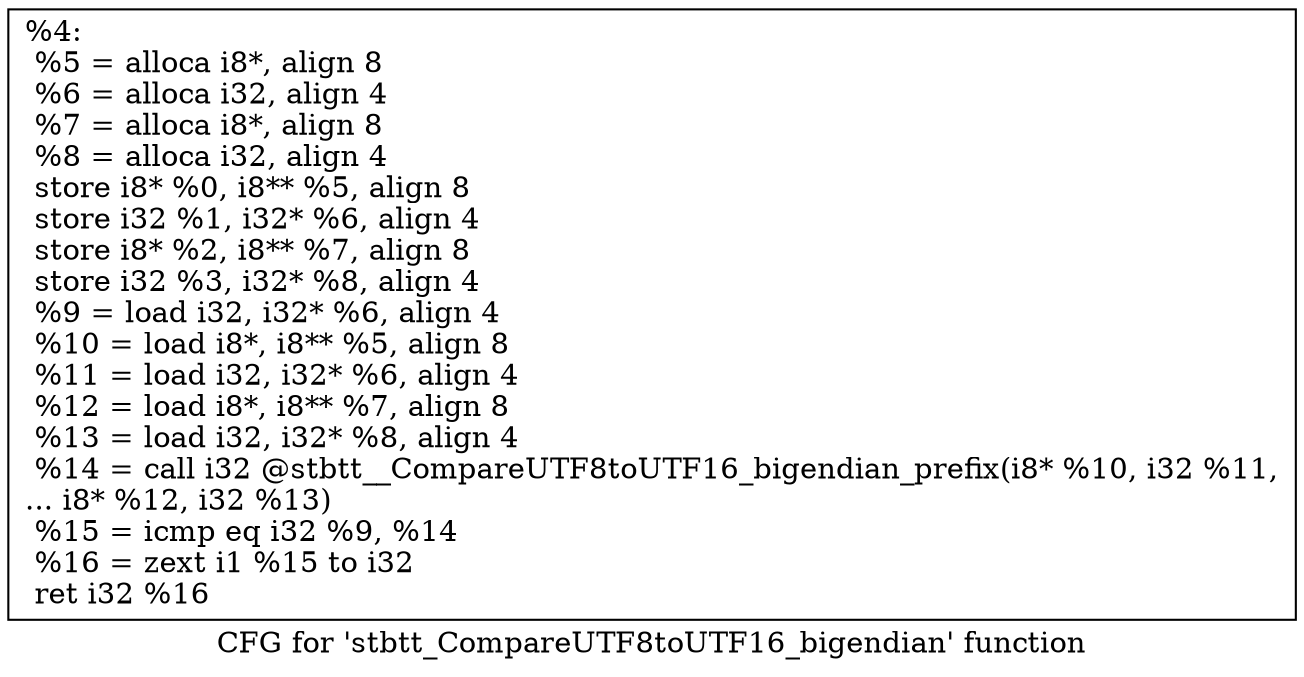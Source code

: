 digraph "CFG for 'stbtt_CompareUTF8toUTF16_bigendian' function" {
	label="CFG for 'stbtt_CompareUTF8toUTF16_bigendian' function";

	Node0x2a50b50 [shape=record,label="{%4:\l  %5 = alloca i8*, align 8\l  %6 = alloca i32, align 4\l  %7 = alloca i8*, align 8\l  %8 = alloca i32, align 4\l  store i8* %0, i8** %5, align 8\l  store i32 %1, i32* %6, align 4\l  store i8* %2, i8** %7, align 8\l  store i32 %3, i32* %8, align 4\l  %9 = load i32, i32* %6, align 4\l  %10 = load i8*, i8** %5, align 8\l  %11 = load i32, i32* %6, align 4\l  %12 = load i8*, i8** %7, align 8\l  %13 = load i32, i32* %8, align 4\l  %14 = call i32 @stbtt__CompareUTF8toUTF16_bigendian_prefix(i8* %10, i32 %11,\l... i8* %12, i32 %13)\l  %15 = icmp eq i32 %9, %14\l  %16 = zext i1 %15 to i32\l  ret i32 %16\l}"];
}

